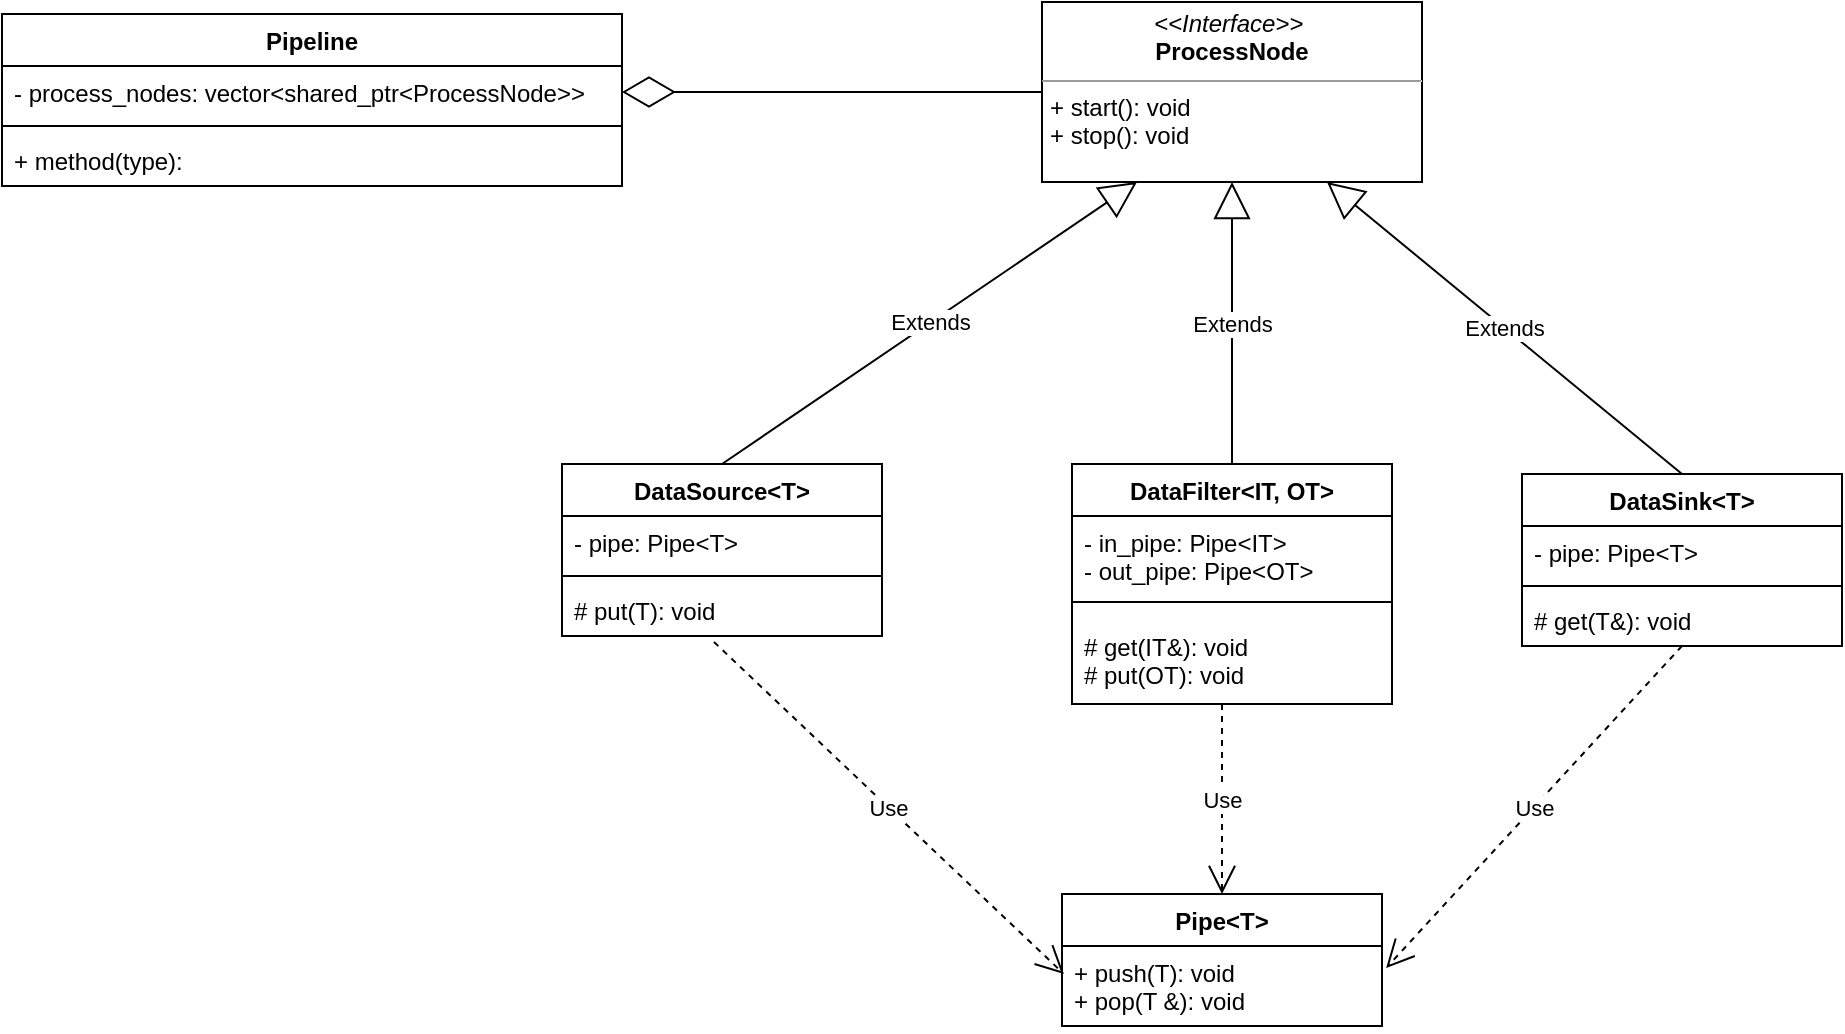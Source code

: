<mxfile version="19.0.3" type="device"><diagram id="C5RBs43oDa-KdzZeNtuy" name="Page-1"><mxGraphModel dx="1929" dy="790" grid="1" gridSize="10" guides="1" tooltips="1" connect="1" arrows="1" fold="1" page="1" pageScale="1" pageWidth="827" pageHeight="1169" math="0" shadow="0"><root><mxCell id="WIyWlLk6GJQsqaUBKTNV-0"/><mxCell id="WIyWlLk6GJQsqaUBKTNV-1" parent="WIyWlLk6GJQsqaUBKTNV-0"/><mxCell id="VOzU_IoI3A8wYU6uV3QS-1" value="&lt;p style=&quot;margin:0px;margin-top:4px;text-align:center;&quot;&gt;&lt;i&gt;&amp;lt;&amp;lt;Interface&amp;gt;&amp;gt;&amp;nbsp;&lt;/i&gt;&lt;br&gt;&lt;b&gt;ProcessNode&lt;/b&gt;&lt;/p&gt;&lt;hr size=&quot;1&quot;&gt;&lt;p style=&quot;margin:0px;margin-left:4px;&quot;&gt;&lt;/p&gt;&lt;p style=&quot;margin:0px;margin-left:4px;&quot;&gt;+ start(): void&lt;br&gt;+ stop(): void&lt;/p&gt;" style="verticalAlign=top;align=left;overflow=fill;fontSize=12;fontFamily=Helvetica;html=1;" vertex="1" parent="WIyWlLk6GJQsqaUBKTNV-1"><mxGeometry x="-90" y="234" width="190" height="90" as="geometry"/></mxCell><mxCell id="VOzU_IoI3A8wYU6uV3QS-2" value="Pipe&lt;T&gt;" style="swimlane;fontStyle=1;align=center;verticalAlign=top;childLayout=stackLayout;horizontal=1;startSize=26;horizontalStack=0;resizeParent=1;resizeParentMax=0;resizeLast=0;collapsible=1;marginBottom=0;" vertex="1" parent="WIyWlLk6GJQsqaUBKTNV-1"><mxGeometry x="-80" y="680" width="160" height="66" as="geometry"><mxRectangle x="590" y="220" width="60" height="26" as="alternateBounds"/></mxGeometry></mxCell><mxCell id="VOzU_IoI3A8wYU6uV3QS-5" value="+ push(T): void&#10;+ pop(T &amp;): void" style="text;strokeColor=none;fillColor=none;align=left;verticalAlign=top;spacingLeft=4;spacingRight=4;overflow=hidden;rotatable=0;points=[[0,0.5],[1,0.5]];portConstraint=eastwest;" vertex="1" parent="VOzU_IoI3A8wYU6uV3QS-2"><mxGeometry y="26" width="160" height="40" as="geometry"/></mxCell><mxCell id="VOzU_IoI3A8wYU6uV3QS-6" value="DataSource&lt;T&gt;" style="swimlane;fontStyle=1;align=center;verticalAlign=top;childLayout=stackLayout;horizontal=1;startSize=26;horizontalStack=0;resizeParent=1;resizeParentMax=0;resizeLast=0;collapsible=1;marginBottom=0;" vertex="1" parent="WIyWlLk6GJQsqaUBKTNV-1"><mxGeometry x="-330" y="465" width="160" height="86" as="geometry"/></mxCell><mxCell id="VOzU_IoI3A8wYU6uV3QS-7" value="- pipe: Pipe&lt;T&gt;" style="text;strokeColor=none;fillColor=none;align=left;verticalAlign=top;spacingLeft=4;spacingRight=4;overflow=hidden;rotatable=0;points=[[0,0.5],[1,0.5]];portConstraint=eastwest;" vertex="1" parent="VOzU_IoI3A8wYU6uV3QS-6"><mxGeometry y="26" width="160" height="26" as="geometry"/></mxCell><mxCell id="VOzU_IoI3A8wYU6uV3QS-8" value="" style="line;strokeWidth=1;fillColor=none;align=left;verticalAlign=middle;spacingTop=-1;spacingLeft=3;spacingRight=3;rotatable=0;labelPosition=right;points=[];portConstraint=eastwest;" vertex="1" parent="VOzU_IoI3A8wYU6uV3QS-6"><mxGeometry y="52" width="160" height="8" as="geometry"/></mxCell><mxCell id="VOzU_IoI3A8wYU6uV3QS-9" value="# put(T): void" style="text;strokeColor=none;fillColor=none;align=left;verticalAlign=top;spacingLeft=4;spacingRight=4;overflow=hidden;rotatable=0;points=[[0,0.5],[1,0.5]];portConstraint=eastwest;" vertex="1" parent="VOzU_IoI3A8wYU6uV3QS-6"><mxGeometry y="60" width="160" height="26" as="geometry"/></mxCell><mxCell id="VOzU_IoI3A8wYU6uV3QS-10" value="Extends" style="endArrow=block;endSize=16;endFill=0;html=1;rounded=0;exitX=0.5;exitY=0;exitDx=0;exitDy=0;entryX=0.25;entryY=1;entryDx=0;entryDy=0;" edge="1" parent="WIyWlLk6GJQsqaUBKTNV-1" source="VOzU_IoI3A8wYU6uV3QS-6" target="VOzU_IoI3A8wYU6uV3QS-1"><mxGeometry width="160" relative="1" as="geometry"><mxPoint x="-30" y="490" as="sourcePoint"/><mxPoint x="130" y="490" as="targetPoint"/></mxGeometry></mxCell><mxCell id="VOzU_IoI3A8wYU6uV3QS-11" value="Pipeline" style="swimlane;fontStyle=1;align=center;verticalAlign=top;childLayout=stackLayout;horizontal=1;startSize=26;horizontalStack=0;resizeParent=1;resizeParentMax=0;resizeLast=0;collapsible=1;marginBottom=0;" vertex="1" parent="WIyWlLk6GJQsqaUBKTNV-1"><mxGeometry x="-610" y="240" width="310" height="86" as="geometry"/></mxCell><mxCell id="VOzU_IoI3A8wYU6uV3QS-12" value="- process_nodes: vector&lt;shared_ptr&lt;ProcessNode&gt;&gt;" style="text;strokeColor=none;fillColor=none;align=left;verticalAlign=top;spacingLeft=4;spacingRight=4;overflow=hidden;rotatable=0;points=[[0,0.5],[1,0.5]];portConstraint=eastwest;" vertex="1" parent="VOzU_IoI3A8wYU6uV3QS-11"><mxGeometry y="26" width="310" height="26" as="geometry"/></mxCell><mxCell id="VOzU_IoI3A8wYU6uV3QS-13" value="" style="line;strokeWidth=1;fillColor=none;align=left;verticalAlign=middle;spacingTop=-1;spacingLeft=3;spacingRight=3;rotatable=0;labelPosition=right;points=[];portConstraint=eastwest;" vertex="1" parent="VOzU_IoI3A8wYU6uV3QS-11"><mxGeometry y="52" width="310" height="8" as="geometry"/></mxCell><mxCell id="VOzU_IoI3A8wYU6uV3QS-14" value="+ method(type): " style="text;strokeColor=none;fillColor=none;align=left;verticalAlign=top;spacingLeft=4;spacingRight=4;overflow=hidden;rotatable=0;points=[[0,0.5],[1,0.5]];portConstraint=eastwest;" vertex="1" parent="VOzU_IoI3A8wYU6uV3QS-11"><mxGeometry y="60" width="310" height="26" as="geometry"/></mxCell><mxCell id="VOzU_IoI3A8wYU6uV3QS-15" value="" style="endArrow=diamondThin;endFill=0;endSize=24;html=1;rounded=0;entryX=1;entryY=0.5;entryDx=0;entryDy=0;exitX=0;exitY=0.5;exitDx=0;exitDy=0;" edge="1" parent="WIyWlLk6GJQsqaUBKTNV-1" source="VOzU_IoI3A8wYU6uV3QS-1" target="VOzU_IoI3A8wYU6uV3QS-12"><mxGeometry width="160" relative="1" as="geometry"><mxPoint x="-110" y="380" as="sourcePoint"/><mxPoint x="50" y="380" as="targetPoint"/></mxGeometry></mxCell><mxCell id="VOzU_IoI3A8wYU6uV3QS-16" value="DataFilter&lt;IT, OT&gt;" style="swimlane;fontStyle=1;align=center;verticalAlign=top;childLayout=stackLayout;horizontal=1;startSize=26;horizontalStack=0;resizeParent=1;resizeParentMax=0;resizeLast=0;collapsible=1;marginBottom=0;" vertex="1" parent="WIyWlLk6GJQsqaUBKTNV-1"><mxGeometry x="-75" y="465" width="160" height="120" as="geometry"/></mxCell><mxCell id="VOzU_IoI3A8wYU6uV3QS-17" value="- in_pipe: Pipe&lt;IT&gt;&#10;- out_pipe: Pipe&lt;OT&gt;" style="text;strokeColor=none;fillColor=none;align=left;verticalAlign=top;spacingLeft=4;spacingRight=4;overflow=hidden;rotatable=0;points=[[0,0.5],[1,0.5]];portConstraint=eastwest;" vertex="1" parent="VOzU_IoI3A8wYU6uV3QS-16"><mxGeometry y="26" width="160" height="34" as="geometry"/></mxCell><mxCell id="VOzU_IoI3A8wYU6uV3QS-18" value="" style="line;strokeWidth=1;fillColor=none;align=left;verticalAlign=middle;spacingTop=-1;spacingLeft=3;spacingRight=3;rotatable=0;labelPosition=right;points=[];portConstraint=eastwest;" vertex="1" parent="VOzU_IoI3A8wYU6uV3QS-16"><mxGeometry y="60" width="160" height="18" as="geometry"/></mxCell><mxCell id="VOzU_IoI3A8wYU6uV3QS-19" value="# get(IT&amp;): void&#10;# put(OT): void" style="text;strokeColor=none;fillColor=none;align=left;verticalAlign=top;spacingLeft=4;spacingRight=4;overflow=hidden;rotatable=0;points=[[0,0.5],[1,0.5]];portConstraint=eastwest;" vertex="1" parent="VOzU_IoI3A8wYU6uV3QS-16"><mxGeometry y="78" width="160" height="42" as="geometry"/></mxCell><mxCell id="VOzU_IoI3A8wYU6uV3QS-21" value="Extends" style="endArrow=block;endSize=16;endFill=0;html=1;rounded=0;exitX=0.5;exitY=0;exitDx=0;exitDy=0;entryX=0.5;entryY=1;entryDx=0;entryDy=0;" edge="1" parent="WIyWlLk6GJQsqaUBKTNV-1" source="VOzU_IoI3A8wYU6uV3QS-16" target="VOzU_IoI3A8wYU6uV3QS-1"><mxGeometry width="160" relative="1" as="geometry"><mxPoint x="-280" y="480" as="sourcePoint"/><mxPoint x="-53.077" y="330" as="targetPoint"/></mxGeometry></mxCell><mxCell id="VOzU_IoI3A8wYU6uV3QS-22" value="DataSink&lt;T&gt;" style="swimlane;fontStyle=1;align=center;verticalAlign=top;childLayout=stackLayout;horizontal=1;startSize=26;horizontalStack=0;resizeParent=1;resizeParentMax=0;resizeLast=0;collapsible=1;marginBottom=0;" vertex="1" parent="WIyWlLk6GJQsqaUBKTNV-1"><mxGeometry x="150" y="470" width="160" height="86" as="geometry"/></mxCell><mxCell id="VOzU_IoI3A8wYU6uV3QS-23" value="- pipe: Pipe&lt;T&gt;" style="text;strokeColor=none;fillColor=none;align=left;verticalAlign=top;spacingLeft=4;spacingRight=4;overflow=hidden;rotatable=0;points=[[0,0.5],[1,0.5]];portConstraint=eastwest;" vertex="1" parent="VOzU_IoI3A8wYU6uV3QS-22"><mxGeometry y="26" width="160" height="26" as="geometry"/></mxCell><mxCell id="VOzU_IoI3A8wYU6uV3QS-24" value="" style="line;strokeWidth=1;fillColor=none;align=left;verticalAlign=middle;spacingTop=-1;spacingLeft=3;spacingRight=3;rotatable=0;labelPosition=right;points=[];portConstraint=eastwest;" vertex="1" parent="VOzU_IoI3A8wYU6uV3QS-22"><mxGeometry y="52" width="160" height="8" as="geometry"/></mxCell><mxCell id="VOzU_IoI3A8wYU6uV3QS-25" value="# get(T&amp;): void" style="text;strokeColor=none;fillColor=none;align=left;verticalAlign=top;spacingLeft=4;spacingRight=4;overflow=hidden;rotatable=0;points=[[0,0.5],[1,0.5]];portConstraint=eastwest;" vertex="1" parent="VOzU_IoI3A8wYU6uV3QS-22"><mxGeometry y="60" width="160" height="26" as="geometry"/></mxCell><mxCell id="VOzU_IoI3A8wYU6uV3QS-26" value="Extends" style="endArrow=block;endSize=16;endFill=0;html=1;rounded=0;exitX=0.5;exitY=0;exitDx=0;exitDy=0;entryX=0.75;entryY=1;entryDx=0;entryDy=0;" edge="1" parent="WIyWlLk6GJQsqaUBKTNV-1" source="VOzU_IoI3A8wYU6uV3QS-22" target="VOzU_IoI3A8wYU6uV3QS-1"><mxGeometry width="160" relative="1" as="geometry"><mxPoint x="-280" y="480" as="sourcePoint"/><mxPoint x="70" y="330" as="targetPoint"/></mxGeometry></mxCell><mxCell id="VOzU_IoI3A8wYU6uV3QS-27" value="Use" style="endArrow=open;endSize=12;dashed=1;html=1;rounded=0;entryX=0.006;entryY=0.35;entryDx=0;entryDy=0;entryPerimeter=0;exitX=0.475;exitY=1.115;exitDx=0;exitDy=0;exitPerimeter=0;" edge="1" parent="WIyWlLk6GJQsqaUBKTNV-1" source="VOzU_IoI3A8wYU6uV3QS-9" target="VOzU_IoI3A8wYU6uV3QS-5"><mxGeometry width="160" relative="1" as="geometry"><mxPoint x="-190" y="530" as="sourcePoint"/><mxPoint x="-30" y="530" as="targetPoint"/></mxGeometry></mxCell><mxCell id="VOzU_IoI3A8wYU6uV3QS-28" value="Use" style="endArrow=open;endSize=12;dashed=1;html=1;rounded=0;exitX=0.475;exitY=1.115;exitDx=0;exitDy=0;exitPerimeter=0;" edge="1" parent="WIyWlLk6GJQsqaUBKTNV-1" target="VOzU_IoI3A8wYU6uV3QS-2"><mxGeometry width="160" relative="1" as="geometry"><mxPoint y="585" as="sourcePoint"/><mxPoint x="184.96" y="731.01" as="targetPoint"/></mxGeometry></mxCell><mxCell id="VOzU_IoI3A8wYU6uV3QS-29" value="Use" style="endArrow=open;endSize=12;dashed=1;html=1;rounded=0;entryX=1.013;entryY=0.275;entryDx=0;entryDy=0;entryPerimeter=0;exitX=0.475;exitY=1.115;exitDx=0;exitDy=0;exitPerimeter=0;" edge="1" parent="WIyWlLk6GJQsqaUBKTNV-1" target="VOzU_IoI3A8wYU6uV3QS-5"><mxGeometry width="160" relative="1" as="geometry"><mxPoint x="230" y="556" as="sourcePoint"/><mxPoint x="404.96" y="722.01" as="targetPoint"/></mxGeometry></mxCell></root></mxGraphModel></diagram></mxfile>